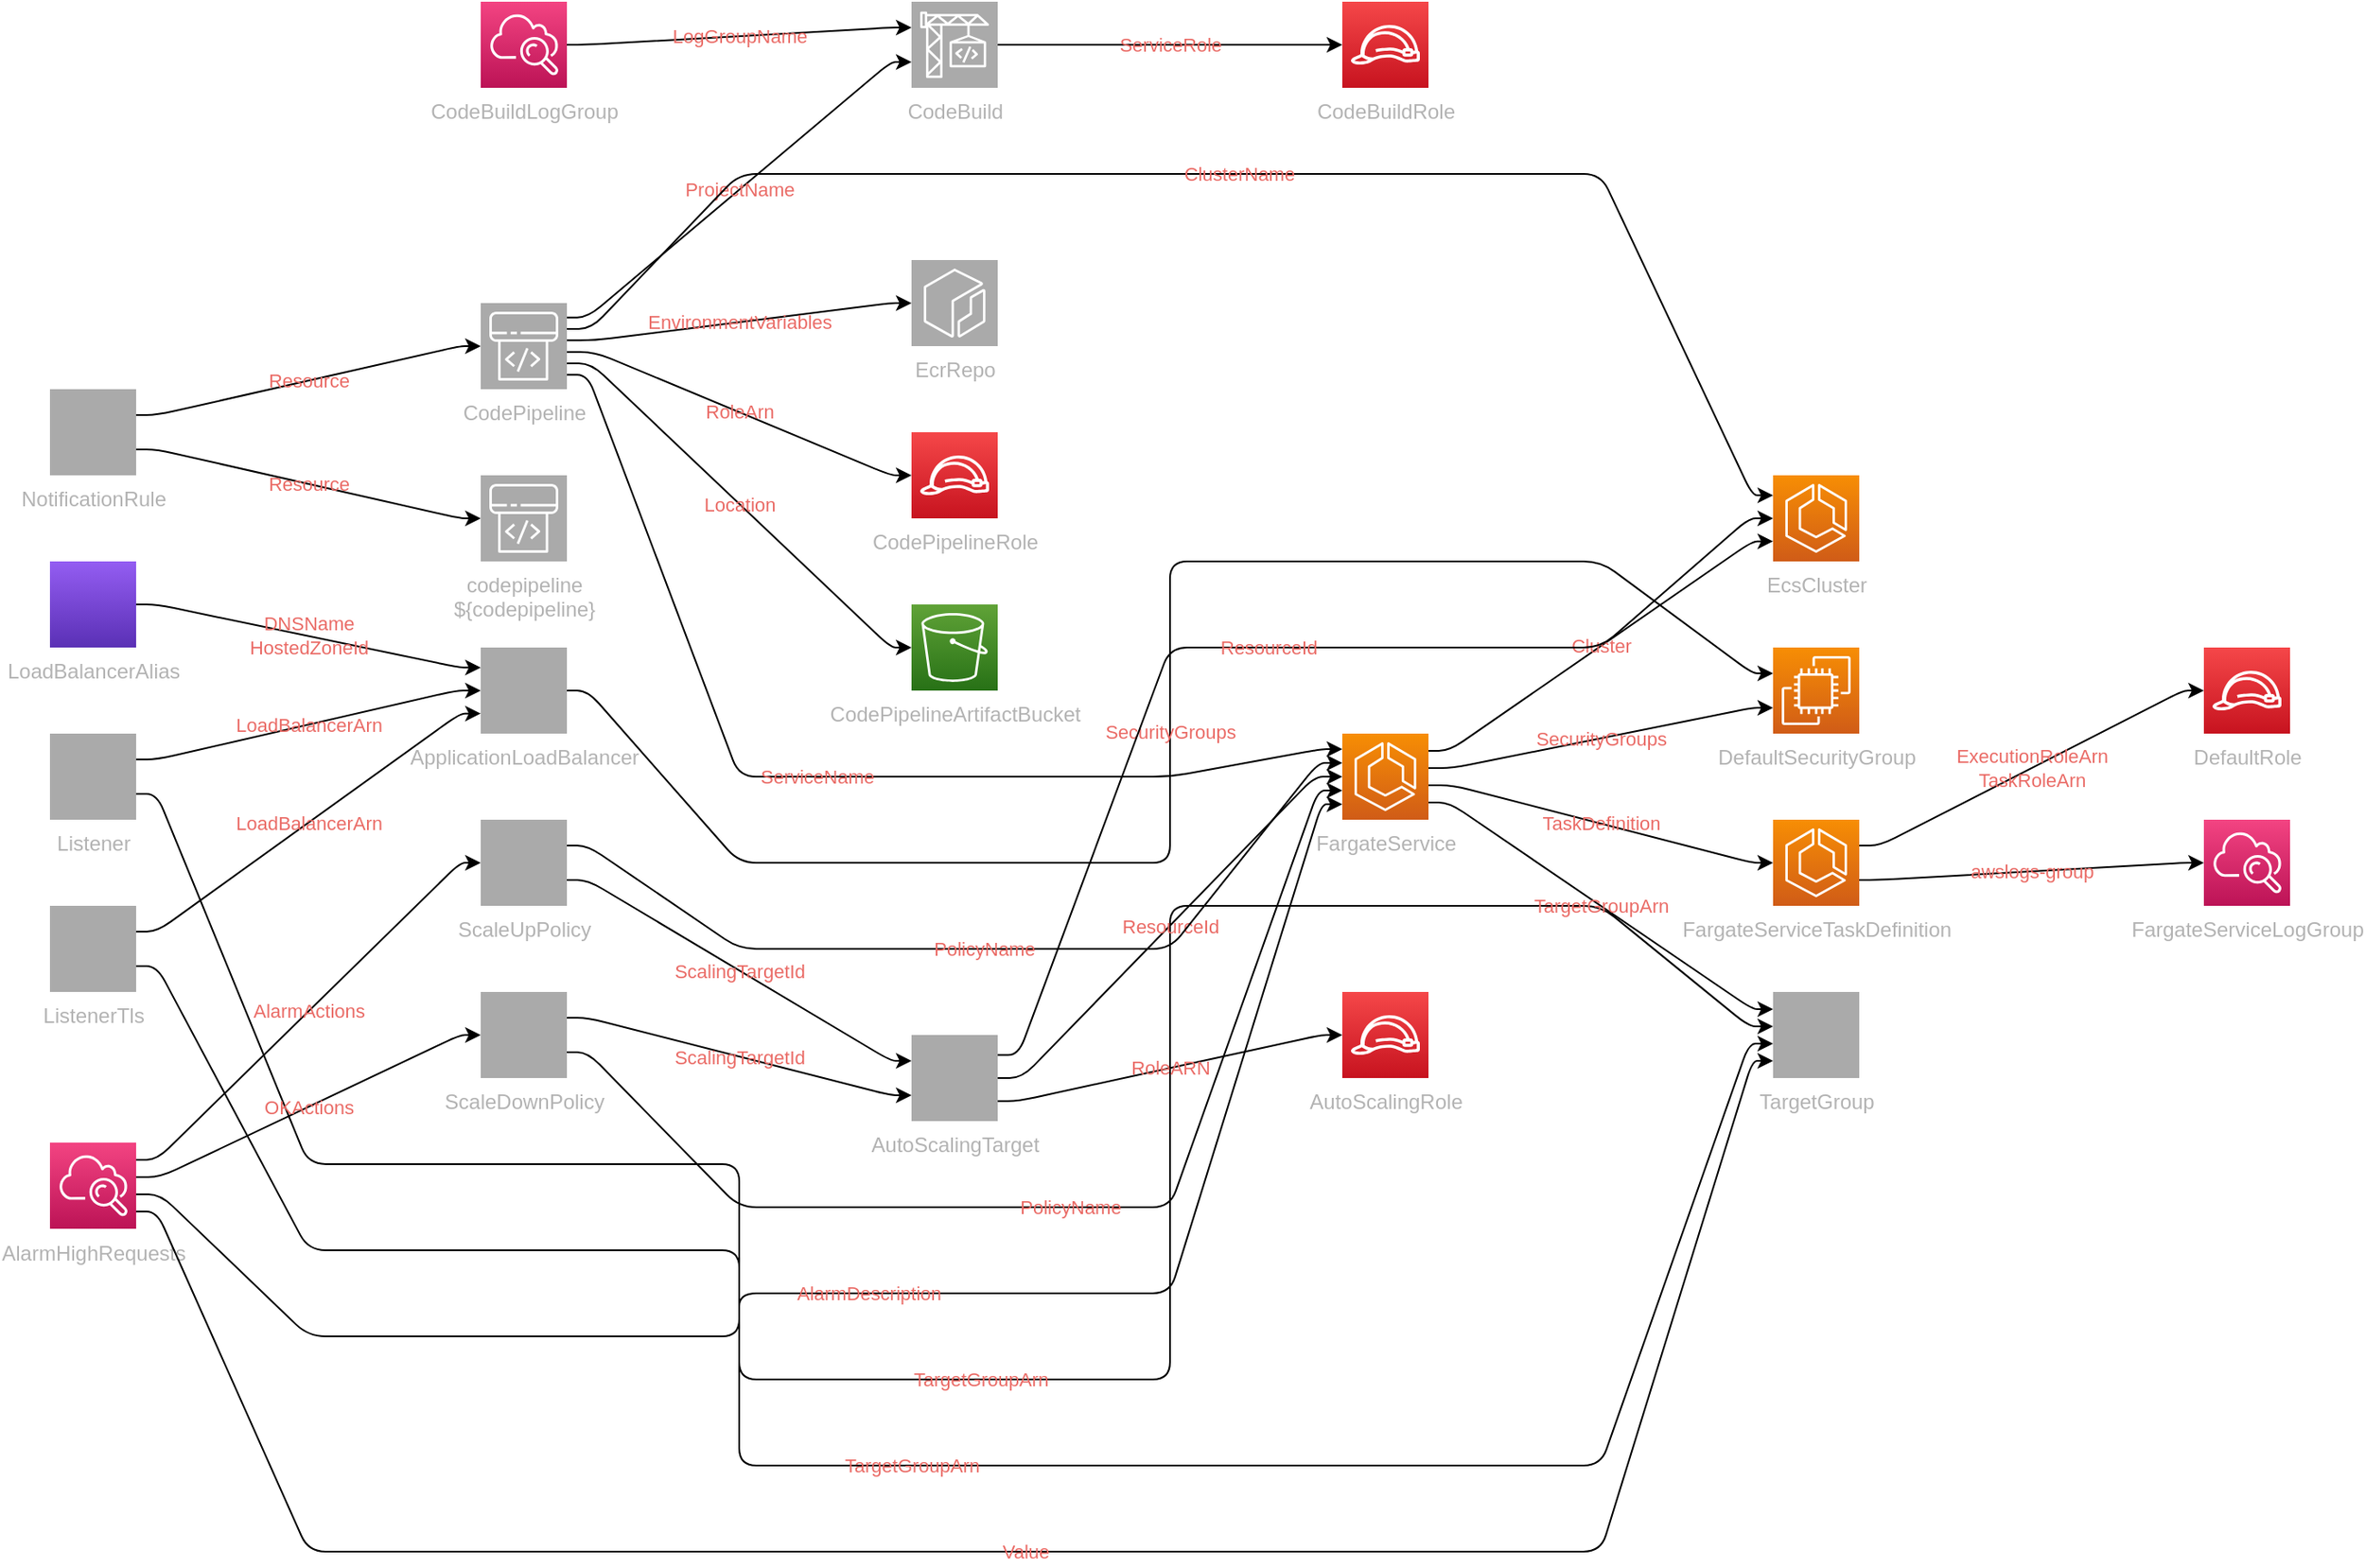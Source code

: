 <mxfile version="13.1.3" pages="2">
            <diagram id="diagramid" name="Diagram">
              <mxGraphModel><root><mxCell id="0"/><mxCell id="1" parent="0"/><mxCell id="2" value="EcrRepo" style="outlineConnect=0;fontColor=#B3B3B3;gradientColor=#aaaaaa;gradientDirection=north;fillColor=#aaaaaa;strokeColor=#ffffff;dashed=0;verticalLabelPosition=bottom;verticalAlign=top;align=center;html=1;fontSize=12;fontStyle=0;aspect=fixed;shape=mxgraph.aws4.resourceIcon;resIcon=mxgraph.aws4.ecr;" vertex="1" parent="1"><mxGeometry x="500" y="150" width="50" height="50" as="geometry"/></mxCell><mxCell id="3" value="EcsCluster" style="outlineConnect=0;fontColor=#B3B3B3;gradientColor=#F78E04;gradientDirection=north;fillColor=#D05C17;strokeColor=#ffffff;dashed=0;verticalLabelPosition=bottom;verticalAlign=top;align=center;html=1;fontSize=12;fontStyle=0;aspect=fixed;shape=mxgraph.aws4.resourceIcon;resIcon=mxgraph.aws4.ecs;" vertex="1" parent="1"><mxGeometry x="1000" y="275" width="50" height="50" as="geometry"/></mxCell><mxCell id="4" value="DefaultSecurityGroup" style="outlineConnect=0;fontColor=#B3B3B3;gradientColor=#F78E04;gradientDirection=north;fillColor=#D05C17;strokeColor=#ffffff;dashed=0;verticalLabelPosition=bottom;verticalAlign=top;align=center;html=1;fontSize=12;fontStyle=0;aspect=fixed;shape=mxgraph.aws4.resourceIcon;resIcon=mxgraph.aws4.ec2;" vertex="1" parent="1"><mxGeometry x="1000" y="375" width="50" height="50" as="geometry"/></mxCell><mxCell id="5" value="DefaultRole" style="outlineConnect=0;fontColor=#B3B3B3;gradientColor=#F54749;gradientDirection=north;fillColor=#C7131F;strokeColor=#ffffff;dashed=0;verticalLabelPosition=bottom;verticalAlign=top;align=center;html=1;fontSize=12;fontStyle=0;aspect=fixed;shape=mxgraph.aws4.resourceIcon;resIcon=mxgraph.aws4.role;" vertex="1" parent="1"><mxGeometry x="1250" y="375" width="50" height="50" as="geometry"/></mxCell><mxCell id="6" value="ApplicationLoadBalancer" style="outlineConnect=0;fontColor=#B3B3B3;gradientColor=#aaaaaa;gradientDirection=north;fillColor=#aaaaaa;strokeColor=#ffffff;dashed=0;verticalLabelPosition=bottom;verticalAlign=top;align=center;html=1;fontSize=12;fontStyle=0;aspect=fixed;shape=mxgraph.aws4.resourceIcon;resIcon=mxgraph.aws4.elasticloadbalancingv2;" vertex="1" parent="1"><mxGeometry x="250" y="375" width="50" height="50" as="geometry"/></mxCell><mxCell id="7" value="LoadBalancerAlias" style="outlineConnect=0;fontColor=#B3B3B3;gradientColor=#945DF2;gradientDirection=north;fillColor=#5A30B5;strokeColor=#ffffff;dashed=0;verticalLabelPosition=bottom;verticalAlign=top;align=center;html=1;fontSize=12;fontStyle=0;aspect=fixed;shape=mxgraph.aws4.resourceIcon;resIcon=mxgraph.aws4.route53;" vertex="1" parent="1"><mxGeometry y="325" width="50" height="50" as="geometry"/></mxCell><mxCell id="8" value="CodePipelineArtifactBucket" style="outlineConnect=0;fontColor=#B3B3B3;gradientColor=#60A337;gradientDirection=north;fillColor=#277116;strokeColor=#ffffff;dashed=0;verticalLabelPosition=bottom;verticalAlign=top;align=center;html=1;fontSize=12;fontStyle=0;aspect=fixed;shape=mxgraph.aws4.resourceIcon;resIcon=mxgraph.aws4.s3;" vertex="1" parent="1"><mxGeometry x="500" y="350" width="50" height="50" as="geometry"/></mxCell><mxCell id="9" value="CodePipelineRole" style="outlineConnect=0;fontColor=#B3B3B3;gradientColor=#F54749;gradientDirection=north;fillColor=#C7131F;strokeColor=#ffffff;dashed=0;verticalLabelPosition=bottom;verticalAlign=top;align=center;html=1;fontSize=12;fontStyle=0;aspect=fixed;shape=mxgraph.aws4.resourceIcon;resIcon=mxgraph.aws4.role;" vertex="1" parent="1"><mxGeometry x="500" y="250" width="50" height="50" as="geometry"/></mxCell><mxCell id="10" value="CodeBuildRole" style="outlineConnect=0;fontColor=#B3B3B3;gradientColor=#F54749;gradientDirection=north;fillColor=#C7131F;strokeColor=#ffffff;dashed=0;verticalLabelPosition=bottom;verticalAlign=top;align=center;html=1;fontSize=12;fontStyle=0;aspect=fixed;shape=mxgraph.aws4.resourceIcon;resIcon=mxgraph.aws4.role;" vertex="1" parent="1"><mxGeometry x="750" width="50" height="50" as="geometry"/></mxCell><mxCell id="11" value="CodePipeline" style="outlineConnect=0;fontColor=#B3B3B3;gradientColor=#aaaaaa;gradientDirection=north;fillColor=#aaaaaa;strokeColor=#ffffff;dashed=0;verticalLabelPosition=bottom;verticalAlign=top;align=center;html=1;fontSize=12;fontStyle=0;aspect=fixed;shape=mxgraph.aws4.resourceIcon;resIcon=mxgraph.aws4.codepipeline;" vertex="1" parent="1"><mxGeometry x="250" y="175" width="50" height="50" as="geometry"/></mxCell><mxCell id="12" value="CodeBuildLogGroup" style="outlineConnect=0;fontColor=#B3B3B3;gradientColor=#F34482;gradientDirection=north;fillColor=#BC1356;strokeColor=#ffffff;dashed=0;verticalLabelPosition=bottom;verticalAlign=top;align=center;html=1;fontSize=12;fontStyle=0;aspect=fixed;shape=mxgraph.aws4.resourceIcon;resIcon=mxgraph.aws4.cloudwatch;" vertex="1" parent="1"><mxGeometry x="250" width="50" height="50" as="geometry"/></mxCell><mxCell id="13" value="CodeBuild" style="outlineConnect=0;fontColor=#B3B3B3;gradientColor=#aaaaaa;gradientDirection=north;fillColor=#aaaaaa;strokeColor=#ffffff;dashed=0;verticalLabelPosition=bottom;verticalAlign=top;align=center;html=1;fontSize=12;fontStyle=0;aspect=fixed;shape=mxgraph.aws4.resourceIcon;resIcon=mxgraph.aws4.codebuild;" vertex="1" parent="1"><mxGeometry x="500" width="50" height="50" as="geometry"/></mxCell><mxCell id="14" value="NotificationRule" style="outlineConnect=0;fontColor=#B3B3B3;gradientColor=#aaaaaa;gradientDirection=north;fillColor=#aaaaaa;strokeColor=#ffffff;dashed=0;verticalLabelPosition=bottom;verticalAlign=top;align=center;html=1;fontSize=12;fontStyle=0;aspect=fixed;shape=mxgraph.aws4.resourceIcon;resIcon=mxgraph.aws4.codestarnotifications;" vertex="1" parent="1"><mxGeometry y="225" width="50" height="50" as="geometry"/></mxCell><mxCell id="15" value="TargetGroup" style="outlineConnect=0;fontColor=#B3B3B3;gradientColor=#aaaaaa;gradientDirection=north;fillColor=#aaaaaa;strokeColor=#ffffff;dashed=0;verticalLabelPosition=bottom;verticalAlign=top;align=center;html=1;fontSize=12;fontStyle=0;aspect=fixed;shape=mxgraph.aws4.resourceIcon;resIcon=mxgraph.aws4.elasticloadbalancingv2;" vertex="1" parent="1"><mxGeometry x="1000" y="575" width="50" height="50" as="geometry"/></mxCell><mxCell id="16" value="Listener" style="outlineConnect=0;fontColor=#B3B3B3;gradientColor=#aaaaaa;gradientDirection=north;fillColor=#aaaaaa;strokeColor=#ffffff;dashed=0;verticalLabelPosition=bottom;verticalAlign=top;align=center;html=1;fontSize=12;fontStyle=0;aspect=fixed;shape=mxgraph.aws4.resourceIcon;resIcon=mxgraph.aws4.elasticloadbalancingv2;" vertex="1" parent="1"><mxGeometry y="425" width="50" height="50" as="geometry"/></mxCell><mxCell id="17" value="ListenerTls" style="outlineConnect=0;fontColor=#B3B3B3;gradientColor=#aaaaaa;gradientDirection=north;fillColor=#aaaaaa;strokeColor=#ffffff;dashed=0;verticalLabelPosition=bottom;verticalAlign=top;align=center;html=1;fontSize=12;fontStyle=0;aspect=fixed;shape=mxgraph.aws4.resourceIcon;resIcon=mxgraph.aws4.elasticloadbalancingv2;" vertex="1" parent="1"><mxGeometry y="525" width="50" height="50" as="geometry"/></mxCell><mxCell id="18" value="FargateService" style="outlineConnect=0;fontColor=#B3B3B3;gradientColor=#F78E04;gradientDirection=north;fillColor=#D05C17;strokeColor=#ffffff;dashed=0;verticalLabelPosition=bottom;verticalAlign=top;align=center;html=1;fontSize=12;fontStyle=0;aspect=fixed;shape=mxgraph.aws4.resourceIcon;resIcon=mxgraph.aws4.ecs;" vertex="1" parent="1"><mxGeometry x="750" y="425" width="50" height="50" as="geometry"/></mxCell><mxCell id="19" value="FargateServiceLogGroup" style="outlineConnect=0;fontColor=#B3B3B3;gradientColor=#F34482;gradientDirection=north;fillColor=#BC1356;strokeColor=#ffffff;dashed=0;verticalLabelPosition=bottom;verticalAlign=top;align=center;html=1;fontSize=12;fontStyle=0;aspect=fixed;shape=mxgraph.aws4.resourceIcon;resIcon=mxgraph.aws4.cloudwatch;" vertex="1" parent="1"><mxGeometry x="1250" y="475" width="50" height="50" as="geometry"/></mxCell><mxCell id="20" value="FargateServiceTaskDefinition" style="outlineConnect=0;fontColor=#B3B3B3;gradientColor=#F78E04;gradientDirection=north;fillColor=#D05C17;strokeColor=#ffffff;dashed=0;verticalLabelPosition=bottom;verticalAlign=top;align=center;html=1;fontSize=12;fontStyle=0;aspect=fixed;shape=mxgraph.aws4.resourceIcon;resIcon=mxgraph.aws4.ecs;" vertex="1" parent="1"><mxGeometry x="1000" y="475" width="50" height="50" as="geometry"/></mxCell><mxCell id="21" value="AutoScalingRole" style="outlineConnect=0;fontColor=#B3B3B3;gradientColor=#F54749;gradientDirection=north;fillColor=#C7131F;strokeColor=#ffffff;dashed=0;verticalLabelPosition=bottom;verticalAlign=top;align=center;html=1;fontSize=12;fontStyle=0;aspect=fixed;shape=mxgraph.aws4.resourceIcon;resIcon=mxgraph.aws4.role;" vertex="1" parent="1"><mxGeometry x="750" y="575" width="50" height="50" as="geometry"/></mxCell><mxCell id="22" value="AutoScalingTarget" style="outlineConnect=0;fontColor=#B3B3B3;gradientColor=#aaaaaa;gradientDirection=north;fillColor=#aaaaaa;strokeColor=#ffffff;dashed=0;verticalLabelPosition=bottom;verticalAlign=top;align=center;html=1;fontSize=12;fontStyle=0;aspect=fixed;shape=mxgraph.aws4.resourceIcon;resIcon=mxgraph.aws4.applicationautoscaling;" vertex="1" parent="1"><mxGeometry x="500" y="600" width="50" height="50" as="geometry"/></mxCell><mxCell id="23" value="ScaleUpPolicy" style="outlineConnect=0;fontColor=#B3B3B3;gradientColor=#aaaaaa;gradientDirection=north;fillColor=#aaaaaa;strokeColor=#ffffff;dashed=0;verticalLabelPosition=bottom;verticalAlign=top;align=center;html=1;fontSize=12;fontStyle=0;aspect=fixed;shape=mxgraph.aws4.resourceIcon;resIcon=mxgraph.aws4.applicationautoscaling;" vertex="1" parent="1"><mxGeometry x="250" y="475" width="50" height="50" as="geometry"/></mxCell><mxCell id="24" value="ScaleDownPolicy" style="outlineConnect=0;fontColor=#B3B3B3;gradientColor=#aaaaaa;gradientDirection=north;fillColor=#aaaaaa;strokeColor=#ffffff;dashed=0;verticalLabelPosition=bottom;verticalAlign=top;align=center;html=1;fontSize=12;fontStyle=0;aspect=fixed;shape=mxgraph.aws4.resourceIcon;resIcon=mxgraph.aws4.applicationautoscaling;" vertex="1" parent="1"><mxGeometry x="250" y="575" width="50" height="50" as="geometry"/></mxCell><mxCell id="25" value="AlarmHighRequests" style="outlineConnect=0;fontColor=#B3B3B3;gradientColor=#F34482;gradientDirection=north;fillColor=#BC1356;strokeColor=#ffffff;dashed=0;verticalLabelPosition=bottom;verticalAlign=top;align=center;html=1;fontSize=12;fontStyle=0;aspect=fixed;shape=mxgraph.aws4.resourceIcon;resIcon=mxgraph.aws4.cloudwatch;" vertex="1" parent="1"><mxGeometry y="662.5" width="50" height="50" as="geometry"/></mxCell><mxCell id="34" value="codepipeline  &#xA;${codepipeline}" style="outlineConnect=0;fontColor=#B3B3B3;gradientColor=#aaaaaa;gradientDirection=north;fillColor=#aaaaaa;strokeColor=#ffffff;dashed=0;verticalLabelPosition=bottom;verticalAlign=top;align=center;html=1;fontSize=12;fontStyle=0;aspect=fixed;shape=mxgraph.aws4.resourceIcon;resIcon=mxgraph.aws4.codepipeline;" vertex="1" parent="1"><mxGeometry x="250" y="275" width="50" height="50" as="geometry"/></mxCell><mxCell id="DefaultSecurityGroup|ApplicationLoadBalancer" value="SecurityGroups" style="edgeStyle=orthogonalEdgeStyle;rounded=1;orthogonalLoop=1;jettySize=auto;html=1;labelBackgroundColor=none;fontColor=#EA6B66;noEdgeStyle=1;orthogonal=1;" edge="1" parent="1" source="6" target="4"><mxGeometry relative="1" as="geometry"><Array as="points"><mxPoint x="312" y="400"/><mxPoint x="400" y="500"/><mxPoint x="650" y="500"/><mxPoint x="650" y="325"/><mxPoint x="900" y="325"/><mxPoint x="988" y="390"/></Array></mxGeometry></mxCell><mxCell id="ApplicationLoadBalancer|LoadBalancerAlias" value="DNSName&#xA;HostedZoneId" style="edgeStyle=orthogonalEdgeStyle;rounded=1;orthogonalLoop=1;jettySize=auto;html=1;labelBackgroundColor=none;fontColor=#EA6B66;noEdgeStyle=1;orthogonal=1;" edge="1" parent="1" source="7" target="6"><mxGeometry relative="1" as="geometry"><Array as="points"><mxPoint x="62" y="350"/><mxPoint x="238" y="386.667"/></Array></mxGeometry></mxCell><mxCell id="CodePipelineArtifactBucket|CodePipeline" value="Location" style="edgeStyle=orthogonalEdgeStyle;rounded=1;orthogonalLoop=1;jettySize=auto;html=1;labelBackgroundColor=none;fontColor=#EA6B66;noEdgeStyle=1;orthogonal=1;" edge="1" parent="1" source="11" target="8"><mxGeometry relative="1" as="geometry"><Array as="points"><mxPoint x="314" y="210.0"/><mxPoint x="488" y="375"/></Array></mxGeometry></mxCell><mxCell id="CodeBuild|CodePipeline" value="ProjectName" style="edgeStyle=orthogonalEdgeStyle;rounded=1;orthogonalLoop=1;jettySize=auto;html=1;labelBackgroundColor=none;fontColor=#EA6B66;noEdgeStyle=1;orthogonal=1;" edge="1" parent="1" source="11" target="13"><mxGeometry relative="1" as="geometry"><Array as="points"><mxPoint x="312" y="183.333"/><mxPoint x="488" y="35"/></Array></mxGeometry></mxCell><mxCell id="EcsCluster|CodePipeline" value="ClusterName" style="edgeStyle=orthogonalEdgeStyle;rounded=1;orthogonalLoop=1;jettySize=auto;html=1;labelBackgroundColor=none;fontColor=#EA6B66;noEdgeStyle=1;orthogonal=1;" edge="1" parent="1" source="11" target="3"><mxGeometry relative="1" as="geometry"><Array as="points"><mxPoint x="314" y="190"/><mxPoint x="400" y="100"/><mxPoint x="650" y="100"/><mxPoint x="650" y="100"/><mxPoint x="900" y="100"/><mxPoint x="988" y="286.667"/></Array></mxGeometry></mxCell><mxCell id="EcrRepo|CodePipeline" value="EnvironmentVariables" style="edgeStyle=orthogonalEdgeStyle;rounded=1;orthogonalLoop=1;jettySize=auto;html=1;labelBackgroundColor=none;fontColor=#EA6B66;noEdgeStyle=1;orthogonal=1;" edge="1" parent="1" source="11" target="2"><mxGeometry relative="1" as="geometry"><Array as="points"><mxPoint x="316" y="196.667"/><mxPoint x="488" y="175"/></Array></mxGeometry></mxCell><mxCell id="CodePipelineRole|CodePipeline" value="RoleArn" style="edgeStyle=orthogonalEdgeStyle;rounded=1;orthogonalLoop=1;jettySize=auto;html=1;labelBackgroundColor=none;fontColor=#EA6B66;noEdgeStyle=1;orthogonal=1;" edge="1" parent="1" source="11" target="9"><mxGeometry relative="1" as="geometry"><Array as="points"><mxPoint x="316" y="203.333"/><mxPoint x="488" y="275"/></Array></mxGeometry></mxCell><mxCell id="FargateService|CodePipeline" value="ServiceName" style="edgeStyle=orthogonalEdgeStyle;rounded=1;orthogonalLoop=1;jettySize=auto;html=1;labelBackgroundColor=none;fontColor=#EA6B66;noEdgeStyle=1;orthogonal=1;" edge="1" parent="1" source="11" target="18"><mxGeometry relative="1" as="geometry"><Array as="points"><mxPoint x="312" y="216.667"/><mxPoint x="400" y="450"/><mxPoint x="650" y="450"/><mxPoint x="738" y="434"/></Array></mxGeometry></mxCell><mxCell id="CodeBuild|CodeBuildLogGroup" value="LogGroupName" style="edgeStyle=orthogonalEdgeStyle;rounded=1;orthogonalLoop=1;jettySize=auto;html=1;labelBackgroundColor=none;fontColor=#EA6B66;noEdgeStyle=1;orthogonal=1;" edge="1" parent="1" source="12" target="13"><mxGeometry relative="1" as="geometry"><Array as="points"><mxPoint x="312" y="25"/><mxPoint x="488" y="15"/></Array></mxGeometry></mxCell><mxCell id="CodeBuildRole|CodeBuild" value="ServiceRole" style="edgeStyle=orthogonalEdgeStyle;rounded=1;orthogonalLoop=1;jettySize=auto;html=1;labelBackgroundColor=none;fontColor=#EA6B66;noEdgeStyle=1;orthogonal=1;" edge="1" parent="1" source="13" target="10"><mxGeometry relative="1" as="geometry"><Array as="points"><mxPoint x="562" y="25"/><mxPoint x="738" y="25"/></Array></mxGeometry></mxCell><mxCell id="codepipeline  &#xA;${codepipeline}|NotificationRule" value="Resource" style="edgeStyle=orthogonalEdgeStyle;rounded=1;orthogonalLoop=1;jettySize=auto;html=1;labelBackgroundColor=none;fontColor=#EA6B66;noEdgeStyle=1;orthogonal=1;" edge="1" parent="1" source="14" target="34"><mxGeometry relative="1" as="geometry"><Array as="points"><mxPoint x="62" y="260"/><mxPoint x="238" y="300"/></Array></mxGeometry></mxCell><mxCell id="CodePipeline|NotificationRule" value="Resource" style="edgeStyle=orthogonalEdgeStyle;rounded=1;orthogonalLoop=1;jettySize=auto;html=1;labelBackgroundColor=none;fontColor=#EA6B66;noEdgeStyle=1;orthogonal=1;" edge="1" parent="1" source="14" target="11"><mxGeometry relative="1" as="geometry"><Array as="points"><mxPoint x="62" y="240"/><mxPoint x="238" y="200"/></Array></mxGeometry></mxCell><mxCell id="TargetGroup|Listener" value="TargetGroupArn" style="edgeStyle=orthogonalEdgeStyle;rounded=1;orthogonalLoop=1;jettySize=auto;html=1;labelBackgroundColor=none;fontColor=#EA6B66;noEdgeStyle=1;orthogonal=1;" edge="1" parent="1" source="16" target="15"><mxGeometry relative="1" as="geometry"><Array as="points"><mxPoint x="62" y="460"/><mxPoint x="150" y="675"/><mxPoint x="400" y="675"/><mxPoint x="400" y="800"/><mxPoint x="650" y="800"/><mxPoint x="650" y="525"/><mxPoint x="900" y="525"/><mxPoint x="986" y="595"/></Array></mxGeometry></mxCell><mxCell id="ApplicationLoadBalancer|Listener" value="LoadBalancerArn" style="edgeStyle=orthogonalEdgeStyle;rounded=1;orthogonalLoop=1;jettySize=auto;html=1;labelBackgroundColor=none;fontColor=#EA6B66;noEdgeStyle=1;orthogonal=1;" edge="1" parent="1" source="16" target="6"><mxGeometry relative="1" as="geometry"><Array as="points"><mxPoint x="62" y="440"/><mxPoint x="236" y="400"/></Array></mxGeometry></mxCell><mxCell id="TargetGroup|ListenerTls" value="TargetGroupArn" style="edgeStyle=orthogonalEdgeStyle;rounded=1;orthogonalLoop=1;jettySize=auto;html=1;labelBackgroundColor=none;fontColor=#EA6B66;noEdgeStyle=1;orthogonal=1;" edge="1" parent="1" source="17" target="15"><mxGeometry relative="1" as="geometry"><Array as="points"><mxPoint x="62" y="560"/><mxPoint x="150" y="725"/><mxPoint x="400" y="725"/><mxPoint x="400" y="850"/><mxPoint x="650" y="850"/><mxPoint x="650" y="850"/><mxPoint x="900" y="850"/><mxPoint x="986" y="605"/></Array></mxGeometry></mxCell><mxCell id="ApplicationLoadBalancer|ListenerTls" value="LoadBalancerArn" style="edgeStyle=orthogonalEdgeStyle;rounded=1;orthogonalLoop=1;jettySize=auto;html=1;labelBackgroundColor=none;fontColor=#EA6B66;noEdgeStyle=1;orthogonal=1;" edge="1" parent="1" source="17" target="6"><mxGeometry relative="1" as="geometry"><Array as="points"><mxPoint x="62" y="540"/><mxPoint x="238" y="413.333"/></Array></mxGeometry></mxCell><mxCell id="EcsCluster|FargateService" value="Cluster" style="edgeStyle=orthogonalEdgeStyle;rounded=1;orthogonalLoop=1;jettySize=auto;html=1;labelBackgroundColor=none;fontColor=#EA6B66;noEdgeStyle=1;orthogonal=1;" edge="1" parent="1" source="18" target="3"><mxGeometry relative="1" as="geometry"><Array as="points"><mxPoint x="812" y="435"/><mxPoint x="988" y="313.333"/></Array></mxGeometry></mxCell><mxCell id="TargetGroup|FargateService" value="TargetGroupArn" style="edgeStyle=orthogonalEdgeStyle;rounded=1;orthogonalLoop=1;jettySize=auto;html=1;labelBackgroundColor=none;fontColor=#EA6B66;noEdgeStyle=1;orthogonal=1;" edge="1" parent="1" source="18" target="15"><mxGeometry relative="1" as="geometry"><Array as="points"><mxPoint x="812" y="465"/><mxPoint x="988" y="585"/></Array></mxGeometry></mxCell><mxCell id="DefaultSecurityGroup|FargateService" value="SecurityGroups" style="edgeStyle=orthogonalEdgeStyle;rounded=1;orthogonalLoop=1;jettySize=auto;html=1;labelBackgroundColor=none;fontColor=#EA6B66;noEdgeStyle=1;orthogonal=1;" edge="1" parent="1" source="18" target="4"><mxGeometry relative="1" as="geometry"><Array as="points"><mxPoint x="814" y="445"/><mxPoint x="988" y="410"/></Array></mxGeometry></mxCell><mxCell id="FargateServiceTaskDefinition|FargateService" value="TaskDefinition" style="edgeStyle=orthogonalEdgeStyle;rounded=1;orthogonalLoop=1;jettySize=auto;html=1;labelBackgroundColor=none;fontColor=#EA6B66;noEdgeStyle=1;orthogonal=1;" edge="1" parent="1" source="18" target="20"><mxGeometry relative="1" as="geometry"><Array as="points"><mxPoint x="814" y="455"/><mxPoint x="988" y="500"/></Array></mxGeometry></mxCell><mxCell id="FargateServiceLogGroup|FargateServiceTaskDefinition" value="awslogs-group" style="edgeStyle=orthogonalEdgeStyle;rounded=1;orthogonalLoop=1;jettySize=auto;html=1;labelBackgroundColor=none;fontColor=#EA6B66;noEdgeStyle=1;orthogonal=1;" edge="1" parent="1" source="20" target="19"><mxGeometry relative="1" as="geometry"><Array as="points"><mxPoint x="1062" y="510"/><mxPoint x="1238" y="500"/></Array></mxGeometry></mxCell><mxCell id="DefaultRole|FargateServiceTaskDefinition" value="ExecutionRoleArn&#xA;TaskRoleArn" style="edgeStyle=orthogonalEdgeStyle;rounded=1;orthogonalLoop=1;jettySize=auto;html=1;labelBackgroundColor=none;fontColor=#EA6B66;noEdgeStyle=1;orthogonal=1;" edge="1" parent="1" source="20" target="5"><mxGeometry relative="1" as="geometry"><Array as="points"><mxPoint x="1062" y="490"/><mxPoint x="1238" y="400"/></Array></mxGeometry></mxCell><mxCell id="EcsCluster|AutoScalingTarget" value="ResourceId" style="edgeStyle=orthogonalEdgeStyle;rounded=1;orthogonalLoop=1;jettySize=auto;html=1;labelBackgroundColor=none;fontColor=#EA6B66;noEdgeStyle=1;orthogonal=1;" edge="1" parent="1" source="22" target="3"><mxGeometry relative="1" as="geometry"><Array as="points"><mxPoint x="562" y="611.667"/><mxPoint x="650" y="375"/><mxPoint x="900" y="375"/><mxPoint x="986" y="300"/></Array></mxGeometry></mxCell><mxCell id="FargateService|AutoScalingTarget" value="ResourceId" style="edgeStyle=orthogonalEdgeStyle;rounded=1;orthogonalLoop=1;jettySize=auto;html=1;labelBackgroundColor=none;fontColor=#EA6B66;noEdgeStyle=1;orthogonal=1;" edge="1" parent="1" source="22" target="18"><mxGeometry relative="1" as="geometry"><Array as="points"><mxPoint x="564" y="625"/><mxPoint x="734" y="450"/></Array></mxGeometry></mxCell><mxCell id="AutoScalingRole|AutoScalingTarget" value="RoleARN" style="edgeStyle=orthogonalEdgeStyle;rounded=1;orthogonalLoop=1;jettySize=auto;html=1;labelBackgroundColor=none;fontColor=#EA6B66;noEdgeStyle=1;orthogonal=1;" edge="1" parent="1" source="22" target="21"><mxGeometry relative="1" as="geometry"><Array as="points"><mxPoint x="562" y="638.333"/><mxPoint x="738" y="600"/></Array></mxGeometry></mxCell><mxCell id="AutoScalingTarget|ScaleUpPolicy" value="ScalingTargetId" style="edgeStyle=orthogonalEdgeStyle;rounded=1;orthogonalLoop=1;jettySize=auto;html=1;labelBackgroundColor=none;fontColor=#EA6B66;noEdgeStyle=1;orthogonal=1;" edge="1" parent="1" source="23" target="22"><mxGeometry relative="1" as="geometry"><Array as="points"><mxPoint x="312" y="510"/><mxPoint x="488" y="615"/></Array></mxGeometry></mxCell><mxCell id="FargateService|ScaleUpPolicy" value="PolicyName" style="edgeStyle=orthogonalEdgeStyle;rounded=1;orthogonalLoop=1;jettySize=auto;html=1;labelBackgroundColor=none;fontColor=#EA6B66;noEdgeStyle=1;orthogonal=1;" edge="1" parent="1" source="23" target="18"><mxGeometry relative="1" as="geometry"><Array as="points"><mxPoint x="312" y="490"/><mxPoint x="400" y="550"/><mxPoint x="650" y="550"/><mxPoint x="736" y="442"/></Array></mxGeometry></mxCell><mxCell id="AutoScalingTarget|ScaleDownPolicy" value="ScalingTargetId" style="edgeStyle=orthogonalEdgeStyle;rounded=1;orthogonalLoop=1;jettySize=auto;html=1;labelBackgroundColor=none;fontColor=#EA6B66;noEdgeStyle=1;orthogonal=1;" edge="1" parent="1" source="24" target="22"><mxGeometry relative="1" as="geometry"><Array as="points"><mxPoint x="312" y="590"/><mxPoint x="488" y="635"/></Array></mxGeometry></mxCell><mxCell id="FargateService|ScaleDownPolicy" value="PolicyName" style="edgeStyle=orthogonalEdgeStyle;rounded=1;orthogonalLoop=1;jettySize=auto;html=1;labelBackgroundColor=none;fontColor=#EA6B66;noEdgeStyle=1;orthogonal=1;" edge="1" parent="1" source="24" target="18"><mxGeometry relative="1" as="geometry"><Array as="points"><mxPoint x="312" y="610"/><mxPoint x="400" y="700"/><mxPoint x="650" y="700"/><mxPoint x="736" y="458"/></Array></mxGeometry></mxCell><mxCell id="ScaleUpPolicy|AlarmHighRequests" value="AlarmActions" style="edgeStyle=orthogonalEdgeStyle;rounded=1;orthogonalLoop=1;jettySize=auto;html=1;labelBackgroundColor=none;fontColor=#EA6B66;noEdgeStyle=1;orthogonal=1;" edge="1" parent="1" source="25" target="23"><mxGeometry relative="1" as="geometry"><Array as="points"><mxPoint x="62" y="672.5"/><mxPoint x="238" y="500"/></Array></mxGeometry></mxCell><mxCell id="ScaleDownPolicy|AlarmHighRequests" value="OKActions" style="edgeStyle=orthogonalEdgeStyle;rounded=1;orthogonalLoop=1;jettySize=auto;html=1;labelBackgroundColor=none;fontColor=#EA6B66;noEdgeStyle=1;orthogonal=1;" edge="1" parent="1" source="25" target="24"><mxGeometry relative="1" as="geometry"><Array as="points"><mxPoint x="64" y="682.5"/><mxPoint x="238" y="600"/></Array></mxGeometry></mxCell><mxCell id="FargateService|AlarmHighRequests" value="AlarmDescription" style="edgeStyle=orthogonalEdgeStyle;rounded=1;orthogonalLoop=1;jettySize=auto;html=1;labelBackgroundColor=none;fontColor=#EA6B66;noEdgeStyle=1;orthogonal=1;" edge="1" parent="1" source="25" target="18"><mxGeometry relative="1" as="geometry"><Array as="points"><mxPoint x="64" y="692.5"/><mxPoint x="150" y="775"/><mxPoint x="400" y="775"/><mxPoint x="400" y="750"/><mxPoint x="650" y="750"/><mxPoint x="738" y="466"/></Array></mxGeometry></mxCell><mxCell id="TargetGroup|AlarmHighRequests" value="Value" style="edgeStyle=orthogonalEdgeStyle;rounded=1;orthogonalLoop=1;jettySize=auto;html=1;labelBackgroundColor=none;fontColor=#EA6B66;noEdgeStyle=1;orthogonal=1;" edge="1" parent="1" source="25" target="15"><mxGeometry relative="1" as="geometry"><Array as="points"><mxPoint x="62" y="702.5"/><mxPoint x="150" y="900"/><mxPoint x="400" y="900"/><mxPoint x="400" y="900"/><mxPoint x="650" y="900"/><mxPoint x="650" y="900"/><mxPoint x="900" y="900"/><mxPoint x="988" y="615"/></Array></mxGeometry></mxCell></root></mxGraphModel>
            </diagram>
          </mxfile>